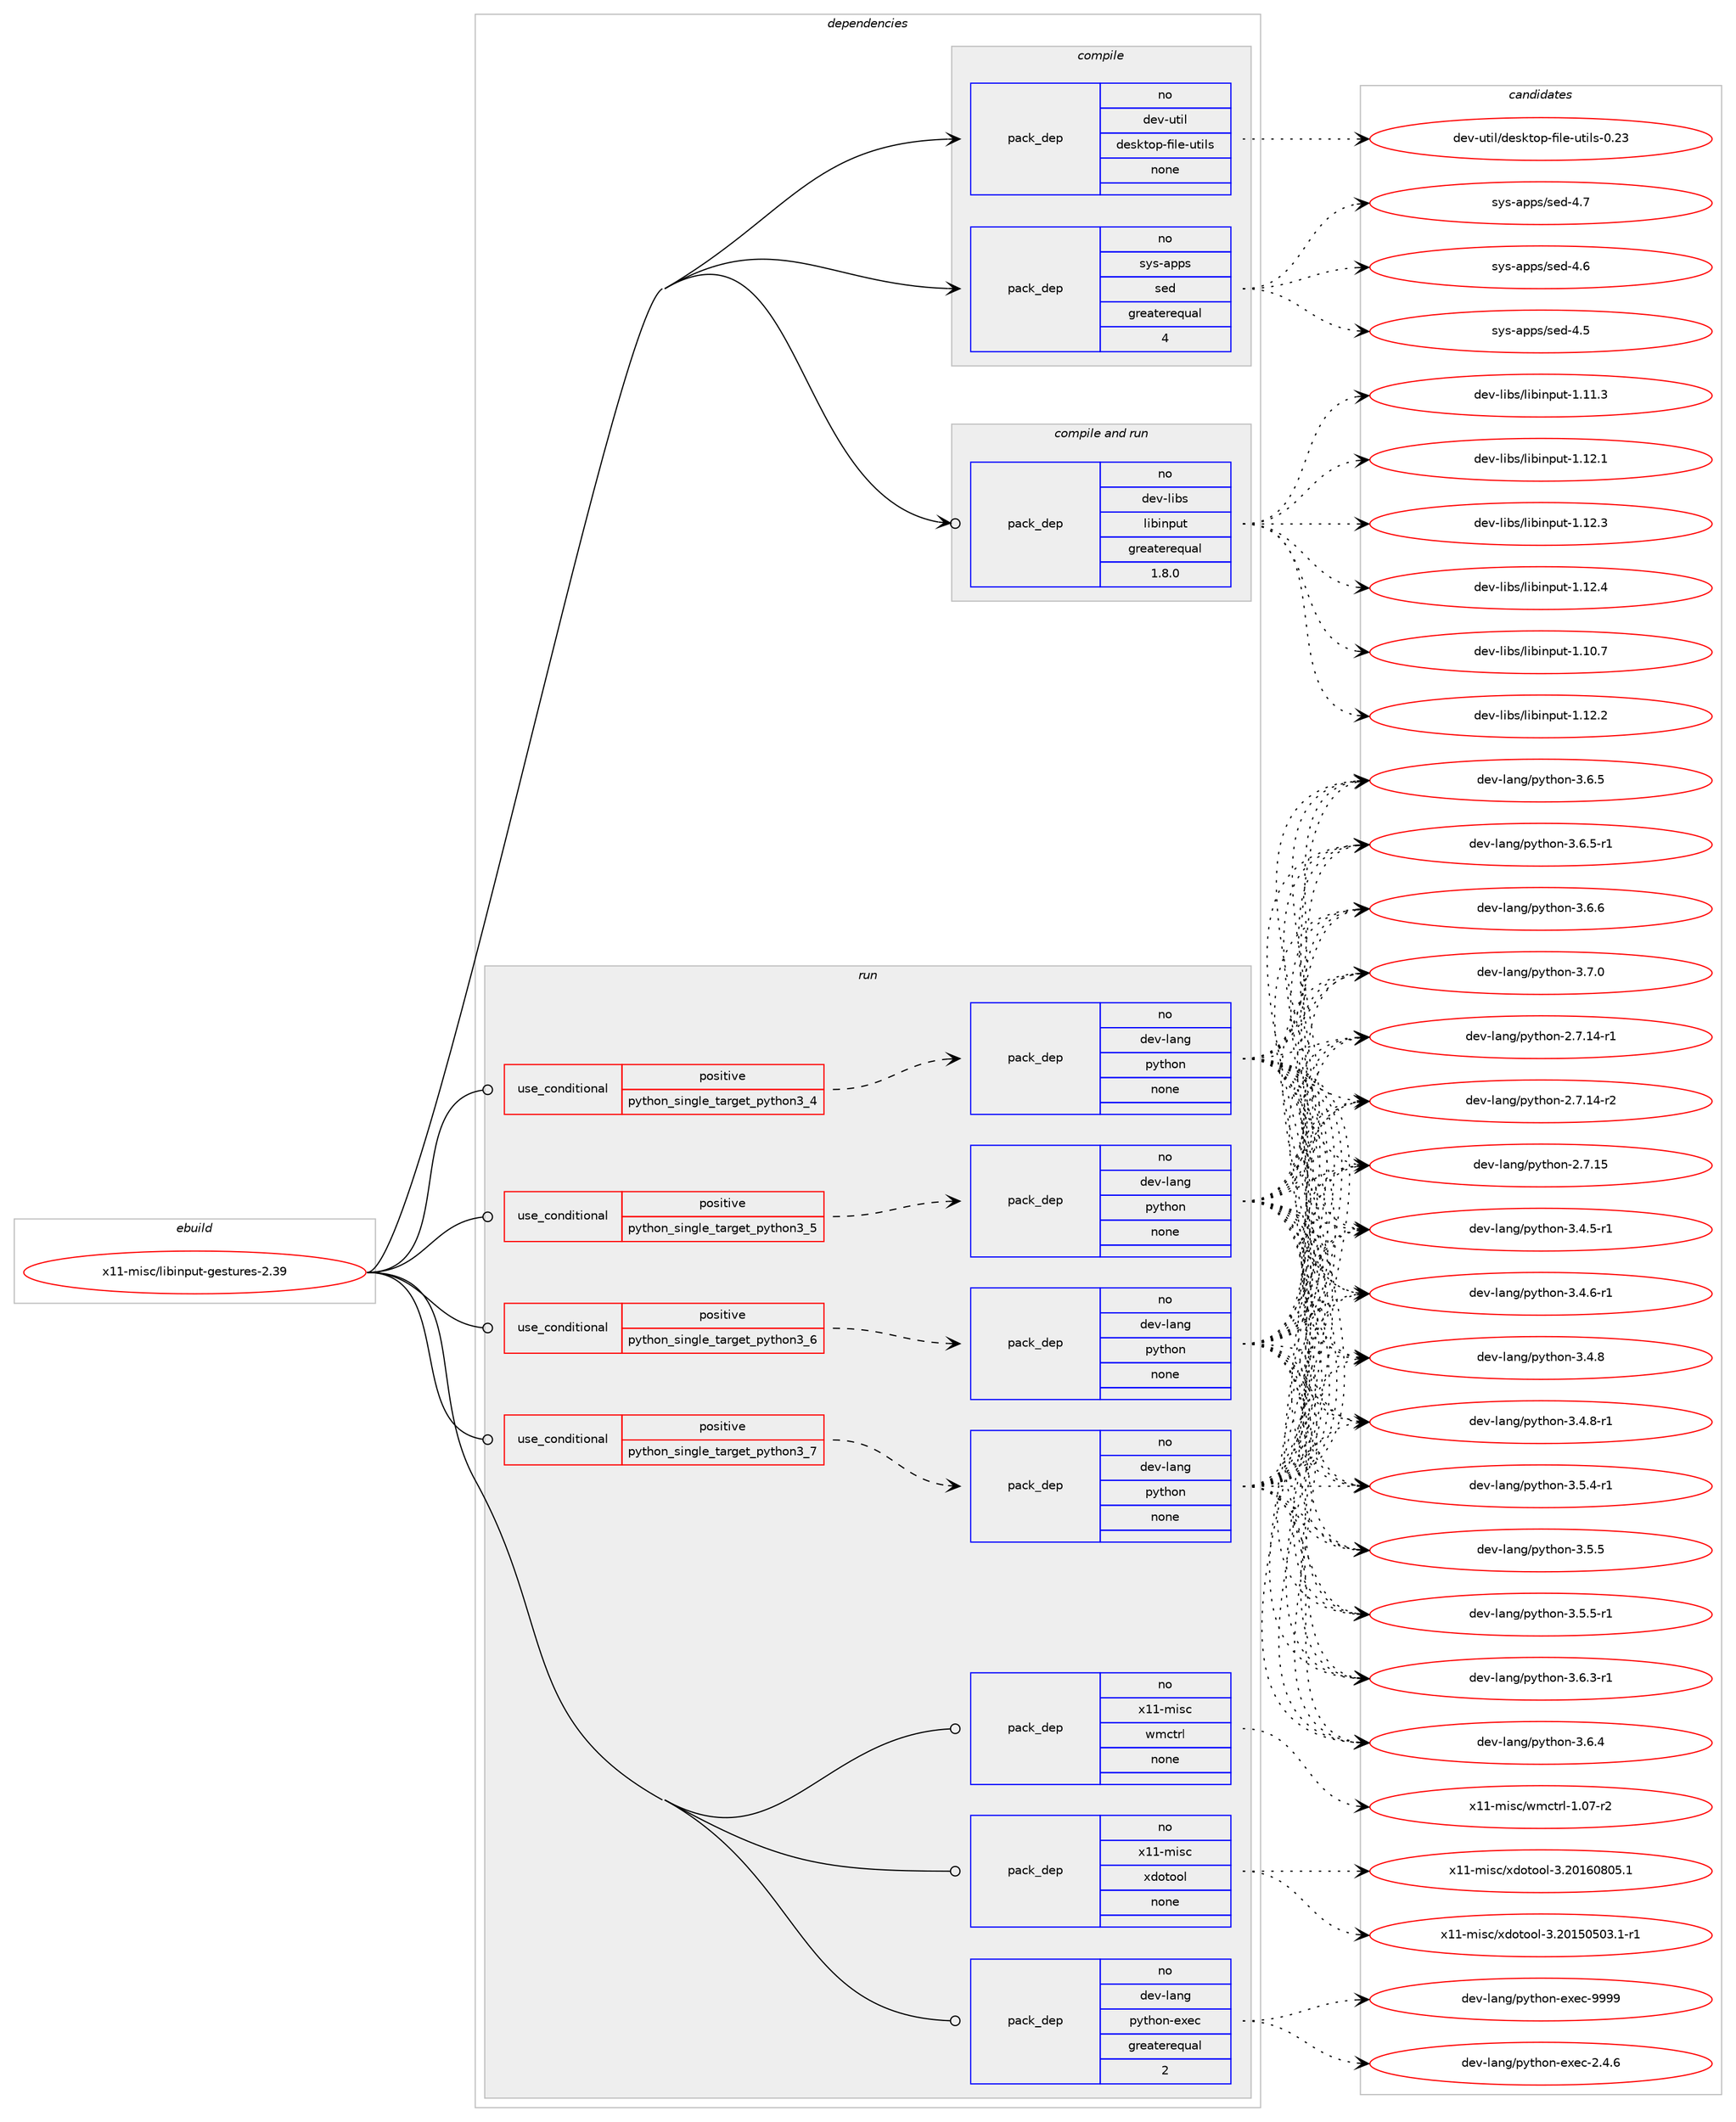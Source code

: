 digraph prolog {

# *************
# Graph options
# *************

newrank=true;
concentrate=true;
compound=true;
graph [rankdir=LR,fontname=Helvetica,fontsize=10,ranksep=1.5];#, ranksep=2.5, nodesep=0.2];
edge  [arrowhead=vee];
node  [fontname=Helvetica,fontsize=10];

# **********
# The ebuild
# **********

subgraph cluster_leftcol {
color=gray;
rank=same;
label=<<i>ebuild</i>>;
id [label="x11-misc/libinput-gestures-2.39", color=red, width=4, href="../x11-misc/libinput-gestures-2.39.svg"];
}

# ****************
# The dependencies
# ****************

subgraph cluster_midcol {
color=gray;
label=<<i>dependencies</i>>;
subgraph cluster_compile {
fillcolor="#eeeeee";
style=filled;
label=<<i>compile</i>>;
subgraph pack7970 {
dependency10152 [label=<<TABLE BORDER="0" CELLBORDER="1" CELLSPACING="0" CELLPADDING="4" WIDTH="220"><TR><TD ROWSPAN="6" CELLPADDING="30">pack_dep</TD></TR><TR><TD WIDTH="110">no</TD></TR><TR><TD>dev-util</TD></TR><TR><TD>desktop-file-utils</TD></TR><TR><TD>none</TD></TR><TR><TD></TD></TR></TABLE>>, shape=none, color=blue];
}
id:e -> dependency10152:w [weight=20,style="solid",arrowhead="vee"];
subgraph pack7971 {
dependency10153 [label=<<TABLE BORDER="0" CELLBORDER="1" CELLSPACING="0" CELLPADDING="4" WIDTH="220"><TR><TD ROWSPAN="6" CELLPADDING="30">pack_dep</TD></TR><TR><TD WIDTH="110">no</TD></TR><TR><TD>sys-apps</TD></TR><TR><TD>sed</TD></TR><TR><TD>greaterequal</TD></TR><TR><TD>4</TD></TR></TABLE>>, shape=none, color=blue];
}
id:e -> dependency10153:w [weight=20,style="solid",arrowhead="vee"];
}
subgraph cluster_compileandrun {
fillcolor="#eeeeee";
style=filled;
label=<<i>compile and run</i>>;
subgraph pack7972 {
dependency10154 [label=<<TABLE BORDER="0" CELLBORDER="1" CELLSPACING="0" CELLPADDING="4" WIDTH="220"><TR><TD ROWSPAN="6" CELLPADDING="30">pack_dep</TD></TR><TR><TD WIDTH="110">no</TD></TR><TR><TD>dev-libs</TD></TR><TR><TD>libinput</TD></TR><TR><TD>greaterequal</TD></TR><TR><TD>1.8.0</TD></TR></TABLE>>, shape=none, color=blue];
}
id:e -> dependency10154:w [weight=20,style="solid",arrowhead="odotvee"];
}
subgraph cluster_run {
fillcolor="#eeeeee";
style=filled;
label=<<i>run</i>>;
subgraph cond1959 {
dependency10155 [label=<<TABLE BORDER="0" CELLBORDER="1" CELLSPACING="0" CELLPADDING="4"><TR><TD ROWSPAN="3" CELLPADDING="10">use_conditional</TD></TR><TR><TD>positive</TD></TR><TR><TD>python_single_target_python3_4</TD></TR></TABLE>>, shape=none, color=red];
subgraph pack7973 {
dependency10156 [label=<<TABLE BORDER="0" CELLBORDER="1" CELLSPACING="0" CELLPADDING="4" WIDTH="220"><TR><TD ROWSPAN="6" CELLPADDING="30">pack_dep</TD></TR><TR><TD WIDTH="110">no</TD></TR><TR><TD>dev-lang</TD></TR><TR><TD>python</TD></TR><TR><TD>none</TD></TR><TR><TD></TD></TR></TABLE>>, shape=none, color=blue];
}
dependency10155:e -> dependency10156:w [weight=20,style="dashed",arrowhead="vee"];
}
id:e -> dependency10155:w [weight=20,style="solid",arrowhead="odot"];
subgraph cond1960 {
dependency10157 [label=<<TABLE BORDER="0" CELLBORDER="1" CELLSPACING="0" CELLPADDING="4"><TR><TD ROWSPAN="3" CELLPADDING="10">use_conditional</TD></TR><TR><TD>positive</TD></TR><TR><TD>python_single_target_python3_5</TD></TR></TABLE>>, shape=none, color=red];
subgraph pack7974 {
dependency10158 [label=<<TABLE BORDER="0" CELLBORDER="1" CELLSPACING="0" CELLPADDING="4" WIDTH="220"><TR><TD ROWSPAN="6" CELLPADDING="30">pack_dep</TD></TR><TR><TD WIDTH="110">no</TD></TR><TR><TD>dev-lang</TD></TR><TR><TD>python</TD></TR><TR><TD>none</TD></TR><TR><TD></TD></TR></TABLE>>, shape=none, color=blue];
}
dependency10157:e -> dependency10158:w [weight=20,style="dashed",arrowhead="vee"];
}
id:e -> dependency10157:w [weight=20,style="solid",arrowhead="odot"];
subgraph cond1961 {
dependency10159 [label=<<TABLE BORDER="0" CELLBORDER="1" CELLSPACING="0" CELLPADDING="4"><TR><TD ROWSPAN="3" CELLPADDING="10">use_conditional</TD></TR><TR><TD>positive</TD></TR><TR><TD>python_single_target_python3_6</TD></TR></TABLE>>, shape=none, color=red];
subgraph pack7975 {
dependency10160 [label=<<TABLE BORDER="0" CELLBORDER="1" CELLSPACING="0" CELLPADDING="4" WIDTH="220"><TR><TD ROWSPAN="6" CELLPADDING="30">pack_dep</TD></TR><TR><TD WIDTH="110">no</TD></TR><TR><TD>dev-lang</TD></TR><TR><TD>python</TD></TR><TR><TD>none</TD></TR><TR><TD></TD></TR></TABLE>>, shape=none, color=blue];
}
dependency10159:e -> dependency10160:w [weight=20,style="dashed",arrowhead="vee"];
}
id:e -> dependency10159:w [weight=20,style="solid",arrowhead="odot"];
subgraph cond1962 {
dependency10161 [label=<<TABLE BORDER="0" CELLBORDER="1" CELLSPACING="0" CELLPADDING="4"><TR><TD ROWSPAN="3" CELLPADDING="10">use_conditional</TD></TR><TR><TD>positive</TD></TR><TR><TD>python_single_target_python3_7</TD></TR></TABLE>>, shape=none, color=red];
subgraph pack7976 {
dependency10162 [label=<<TABLE BORDER="0" CELLBORDER="1" CELLSPACING="0" CELLPADDING="4" WIDTH="220"><TR><TD ROWSPAN="6" CELLPADDING="30">pack_dep</TD></TR><TR><TD WIDTH="110">no</TD></TR><TR><TD>dev-lang</TD></TR><TR><TD>python</TD></TR><TR><TD>none</TD></TR><TR><TD></TD></TR></TABLE>>, shape=none, color=blue];
}
dependency10161:e -> dependency10162:w [weight=20,style="dashed",arrowhead="vee"];
}
id:e -> dependency10161:w [weight=20,style="solid",arrowhead="odot"];
subgraph pack7977 {
dependency10163 [label=<<TABLE BORDER="0" CELLBORDER="1" CELLSPACING="0" CELLPADDING="4" WIDTH="220"><TR><TD ROWSPAN="6" CELLPADDING="30">pack_dep</TD></TR><TR><TD WIDTH="110">no</TD></TR><TR><TD>dev-lang</TD></TR><TR><TD>python-exec</TD></TR><TR><TD>greaterequal</TD></TR><TR><TD>2</TD></TR></TABLE>>, shape=none, color=blue];
}
id:e -> dependency10163:w [weight=20,style="solid",arrowhead="odot"];
subgraph pack7978 {
dependency10164 [label=<<TABLE BORDER="0" CELLBORDER="1" CELLSPACING="0" CELLPADDING="4" WIDTH="220"><TR><TD ROWSPAN="6" CELLPADDING="30">pack_dep</TD></TR><TR><TD WIDTH="110">no</TD></TR><TR><TD>x11-misc</TD></TR><TR><TD>wmctrl</TD></TR><TR><TD>none</TD></TR><TR><TD></TD></TR></TABLE>>, shape=none, color=blue];
}
id:e -> dependency10164:w [weight=20,style="solid",arrowhead="odot"];
subgraph pack7979 {
dependency10165 [label=<<TABLE BORDER="0" CELLBORDER="1" CELLSPACING="0" CELLPADDING="4" WIDTH="220"><TR><TD ROWSPAN="6" CELLPADDING="30">pack_dep</TD></TR><TR><TD WIDTH="110">no</TD></TR><TR><TD>x11-misc</TD></TR><TR><TD>xdotool</TD></TR><TR><TD>none</TD></TR><TR><TD></TD></TR></TABLE>>, shape=none, color=blue];
}
id:e -> dependency10165:w [weight=20,style="solid",arrowhead="odot"];
}
}

# **************
# The candidates
# **************

subgraph cluster_choices {
rank=same;
color=gray;
label=<<i>candidates</i>>;

subgraph choice7970 {
color=black;
nodesep=1;
choice100101118451171161051084710010111510711611111245102105108101451171161051081154548465051 [label="dev-util/desktop-file-utils-0.23", color=red, width=4,href="../dev-util/desktop-file-utils-0.23.svg"];
dependency10152:e -> choice100101118451171161051084710010111510711611111245102105108101451171161051081154548465051:w [style=dotted,weight="100"];
}
subgraph choice7971 {
color=black;
nodesep=1;
choice11512111545971121121154711510110045524654 [label="sys-apps/sed-4.6", color=red, width=4,href="../sys-apps/sed-4.6.svg"];
choice11512111545971121121154711510110045524653 [label="sys-apps/sed-4.5", color=red, width=4,href="../sys-apps/sed-4.5.svg"];
choice11512111545971121121154711510110045524655 [label="sys-apps/sed-4.7", color=red, width=4,href="../sys-apps/sed-4.7.svg"];
dependency10153:e -> choice11512111545971121121154711510110045524654:w [style=dotted,weight="100"];
dependency10153:e -> choice11512111545971121121154711510110045524653:w [style=dotted,weight="100"];
dependency10153:e -> choice11512111545971121121154711510110045524655:w [style=dotted,weight="100"];
}
subgraph choice7972 {
color=black;
nodesep=1;
choice1001011184510810598115471081059810511011211711645494649484655 [label="dev-libs/libinput-1.10.7", color=red, width=4,href="../dev-libs/libinput-1.10.7.svg"];
choice1001011184510810598115471081059810511011211711645494649504650 [label="dev-libs/libinput-1.12.2", color=red, width=4,href="../dev-libs/libinput-1.12.2.svg"];
choice1001011184510810598115471081059810511011211711645494649494651 [label="dev-libs/libinput-1.11.3", color=red, width=4,href="../dev-libs/libinput-1.11.3.svg"];
choice1001011184510810598115471081059810511011211711645494649504649 [label="dev-libs/libinput-1.12.1", color=red, width=4,href="../dev-libs/libinput-1.12.1.svg"];
choice1001011184510810598115471081059810511011211711645494649504651 [label="dev-libs/libinput-1.12.3", color=red, width=4,href="../dev-libs/libinput-1.12.3.svg"];
choice1001011184510810598115471081059810511011211711645494649504652 [label="dev-libs/libinput-1.12.4", color=red, width=4,href="../dev-libs/libinput-1.12.4.svg"];
dependency10154:e -> choice1001011184510810598115471081059810511011211711645494649484655:w [style=dotted,weight="100"];
dependency10154:e -> choice1001011184510810598115471081059810511011211711645494649504650:w [style=dotted,weight="100"];
dependency10154:e -> choice1001011184510810598115471081059810511011211711645494649494651:w [style=dotted,weight="100"];
dependency10154:e -> choice1001011184510810598115471081059810511011211711645494649504649:w [style=dotted,weight="100"];
dependency10154:e -> choice1001011184510810598115471081059810511011211711645494649504651:w [style=dotted,weight="100"];
dependency10154:e -> choice1001011184510810598115471081059810511011211711645494649504652:w [style=dotted,weight="100"];
}
subgraph choice7973 {
color=black;
nodesep=1;
choice100101118451089711010347112121116104111110455046554649524511449 [label="dev-lang/python-2.7.14-r1", color=red, width=4,href="../dev-lang/python-2.7.14-r1.svg"];
choice100101118451089711010347112121116104111110455046554649524511450 [label="dev-lang/python-2.7.14-r2", color=red, width=4,href="../dev-lang/python-2.7.14-r2.svg"];
choice10010111845108971101034711212111610411111045504655464953 [label="dev-lang/python-2.7.15", color=red, width=4,href="../dev-lang/python-2.7.15.svg"];
choice1001011184510897110103471121211161041111104551465246534511449 [label="dev-lang/python-3.4.5-r1", color=red, width=4,href="../dev-lang/python-3.4.5-r1.svg"];
choice1001011184510897110103471121211161041111104551465246544511449 [label="dev-lang/python-3.4.6-r1", color=red, width=4,href="../dev-lang/python-3.4.6-r1.svg"];
choice100101118451089711010347112121116104111110455146524656 [label="dev-lang/python-3.4.8", color=red, width=4,href="../dev-lang/python-3.4.8.svg"];
choice1001011184510897110103471121211161041111104551465246564511449 [label="dev-lang/python-3.4.8-r1", color=red, width=4,href="../dev-lang/python-3.4.8-r1.svg"];
choice1001011184510897110103471121211161041111104551465346524511449 [label="dev-lang/python-3.5.4-r1", color=red, width=4,href="../dev-lang/python-3.5.4-r1.svg"];
choice100101118451089711010347112121116104111110455146534653 [label="dev-lang/python-3.5.5", color=red, width=4,href="../dev-lang/python-3.5.5.svg"];
choice1001011184510897110103471121211161041111104551465346534511449 [label="dev-lang/python-3.5.5-r1", color=red, width=4,href="../dev-lang/python-3.5.5-r1.svg"];
choice1001011184510897110103471121211161041111104551465446514511449 [label="dev-lang/python-3.6.3-r1", color=red, width=4,href="../dev-lang/python-3.6.3-r1.svg"];
choice100101118451089711010347112121116104111110455146544652 [label="dev-lang/python-3.6.4", color=red, width=4,href="../dev-lang/python-3.6.4.svg"];
choice100101118451089711010347112121116104111110455146544653 [label="dev-lang/python-3.6.5", color=red, width=4,href="../dev-lang/python-3.6.5.svg"];
choice1001011184510897110103471121211161041111104551465446534511449 [label="dev-lang/python-3.6.5-r1", color=red, width=4,href="../dev-lang/python-3.6.5-r1.svg"];
choice100101118451089711010347112121116104111110455146544654 [label="dev-lang/python-3.6.6", color=red, width=4,href="../dev-lang/python-3.6.6.svg"];
choice100101118451089711010347112121116104111110455146554648 [label="dev-lang/python-3.7.0", color=red, width=4,href="../dev-lang/python-3.7.0.svg"];
dependency10156:e -> choice100101118451089711010347112121116104111110455046554649524511449:w [style=dotted,weight="100"];
dependency10156:e -> choice100101118451089711010347112121116104111110455046554649524511450:w [style=dotted,weight="100"];
dependency10156:e -> choice10010111845108971101034711212111610411111045504655464953:w [style=dotted,weight="100"];
dependency10156:e -> choice1001011184510897110103471121211161041111104551465246534511449:w [style=dotted,weight="100"];
dependency10156:e -> choice1001011184510897110103471121211161041111104551465246544511449:w [style=dotted,weight="100"];
dependency10156:e -> choice100101118451089711010347112121116104111110455146524656:w [style=dotted,weight="100"];
dependency10156:e -> choice1001011184510897110103471121211161041111104551465246564511449:w [style=dotted,weight="100"];
dependency10156:e -> choice1001011184510897110103471121211161041111104551465346524511449:w [style=dotted,weight="100"];
dependency10156:e -> choice100101118451089711010347112121116104111110455146534653:w [style=dotted,weight="100"];
dependency10156:e -> choice1001011184510897110103471121211161041111104551465346534511449:w [style=dotted,weight="100"];
dependency10156:e -> choice1001011184510897110103471121211161041111104551465446514511449:w [style=dotted,weight="100"];
dependency10156:e -> choice100101118451089711010347112121116104111110455146544652:w [style=dotted,weight="100"];
dependency10156:e -> choice100101118451089711010347112121116104111110455146544653:w [style=dotted,weight="100"];
dependency10156:e -> choice1001011184510897110103471121211161041111104551465446534511449:w [style=dotted,weight="100"];
dependency10156:e -> choice100101118451089711010347112121116104111110455146544654:w [style=dotted,weight="100"];
dependency10156:e -> choice100101118451089711010347112121116104111110455146554648:w [style=dotted,weight="100"];
}
subgraph choice7974 {
color=black;
nodesep=1;
choice100101118451089711010347112121116104111110455046554649524511449 [label="dev-lang/python-2.7.14-r1", color=red, width=4,href="../dev-lang/python-2.7.14-r1.svg"];
choice100101118451089711010347112121116104111110455046554649524511450 [label="dev-lang/python-2.7.14-r2", color=red, width=4,href="../dev-lang/python-2.7.14-r2.svg"];
choice10010111845108971101034711212111610411111045504655464953 [label="dev-lang/python-2.7.15", color=red, width=4,href="../dev-lang/python-2.7.15.svg"];
choice1001011184510897110103471121211161041111104551465246534511449 [label="dev-lang/python-3.4.5-r1", color=red, width=4,href="../dev-lang/python-3.4.5-r1.svg"];
choice1001011184510897110103471121211161041111104551465246544511449 [label="dev-lang/python-3.4.6-r1", color=red, width=4,href="../dev-lang/python-3.4.6-r1.svg"];
choice100101118451089711010347112121116104111110455146524656 [label="dev-lang/python-3.4.8", color=red, width=4,href="../dev-lang/python-3.4.8.svg"];
choice1001011184510897110103471121211161041111104551465246564511449 [label="dev-lang/python-3.4.8-r1", color=red, width=4,href="../dev-lang/python-3.4.8-r1.svg"];
choice1001011184510897110103471121211161041111104551465346524511449 [label="dev-lang/python-3.5.4-r1", color=red, width=4,href="../dev-lang/python-3.5.4-r1.svg"];
choice100101118451089711010347112121116104111110455146534653 [label="dev-lang/python-3.5.5", color=red, width=4,href="../dev-lang/python-3.5.5.svg"];
choice1001011184510897110103471121211161041111104551465346534511449 [label="dev-lang/python-3.5.5-r1", color=red, width=4,href="../dev-lang/python-3.5.5-r1.svg"];
choice1001011184510897110103471121211161041111104551465446514511449 [label="dev-lang/python-3.6.3-r1", color=red, width=4,href="../dev-lang/python-3.6.3-r1.svg"];
choice100101118451089711010347112121116104111110455146544652 [label="dev-lang/python-3.6.4", color=red, width=4,href="../dev-lang/python-3.6.4.svg"];
choice100101118451089711010347112121116104111110455146544653 [label="dev-lang/python-3.6.5", color=red, width=4,href="../dev-lang/python-3.6.5.svg"];
choice1001011184510897110103471121211161041111104551465446534511449 [label="dev-lang/python-3.6.5-r1", color=red, width=4,href="../dev-lang/python-3.6.5-r1.svg"];
choice100101118451089711010347112121116104111110455146544654 [label="dev-lang/python-3.6.6", color=red, width=4,href="../dev-lang/python-3.6.6.svg"];
choice100101118451089711010347112121116104111110455146554648 [label="dev-lang/python-3.7.0", color=red, width=4,href="../dev-lang/python-3.7.0.svg"];
dependency10158:e -> choice100101118451089711010347112121116104111110455046554649524511449:w [style=dotted,weight="100"];
dependency10158:e -> choice100101118451089711010347112121116104111110455046554649524511450:w [style=dotted,weight="100"];
dependency10158:e -> choice10010111845108971101034711212111610411111045504655464953:w [style=dotted,weight="100"];
dependency10158:e -> choice1001011184510897110103471121211161041111104551465246534511449:w [style=dotted,weight="100"];
dependency10158:e -> choice1001011184510897110103471121211161041111104551465246544511449:w [style=dotted,weight="100"];
dependency10158:e -> choice100101118451089711010347112121116104111110455146524656:w [style=dotted,weight="100"];
dependency10158:e -> choice1001011184510897110103471121211161041111104551465246564511449:w [style=dotted,weight="100"];
dependency10158:e -> choice1001011184510897110103471121211161041111104551465346524511449:w [style=dotted,weight="100"];
dependency10158:e -> choice100101118451089711010347112121116104111110455146534653:w [style=dotted,weight="100"];
dependency10158:e -> choice1001011184510897110103471121211161041111104551465346534511449:w [style=dotted,weight="100"];
dependency10158:e -> choice1001011184510897110103471121211161041111104551465446514511449:w [style=dotted,weight="100"];
dependency10158:e -> choice100101118451089711010347112121116104111110455146544652:w [style=dotted,weight="100"];
dependency10158:e -> choice100101118451089711010347112121116104111110455146544653:w [style=dotted,weight="100"];
dependency10158:e -> choice1001011184510897110103471121211161041111104551465446534511449:w [style=dotted,weight="100"];
dependency10158:e -> choice100101118451089711010347112121116104111110455146544654:w [style=dotted,weight="100"];
dependency10158:e -> choice100101118451089711010347112121116104111110455146554648:w [style=dotted,weight="100"];
}
subgraph choice7975 {
color=black;
nodesep=1;
choice100101118451089711010347112121116104111110455046554649524511449 [label="dev-lang/python-2.7.14-r1", color=red, width=4,href="../dev-lang/python-2.7.14-r1.svg"];
choice100101118451089711010347112121116104111110455046554649524511450 [label="dev-lang/python-2.7.14-r2", color=red, width=4,href="../dev-lang/python-2.7.14-r2.svg"];
choice10010111845108971101034711212111610411111045504655464953 [label="dev-lang/python-2.7.15", color=red, width=4,href="../dev-lang/python-2.7.15.svg"];
choice1001011184510897110103471121211161041111104551465246534511449 [label="dev-lang/python-3.4.5-r1", color=red, width=4,href="../dev-lang/python-3.4.5-r1.svg"];
choice1001011184510897110103471121211161041111104551465246544511449 [label="dev-lang/python-3.4.6-r1", color=red, width=4,href="../dev-lang/python-3.4.6-r1.svg"];
choice100101118451089711010347112121116104111110455146524656 [label="dev-lang/python-3.4.8", color=red, width=4,href="../dev-lang/python-3.4.8.svg"];
choice1001011184510897110103471121211161041111104551465246564511449 [label="dev-lang/python-3.4.8-r1", color=red, width=4,href="../dev-lang/python-3.4.8-r1.svg"];
choice1001011184510897110103471121211161041111104551465346524511449 [label="dev-lang/python-3.5.4-r1", color=red, width=4,href="../dev-lang/python-3.5.4-r1.svg"];
choice100101118451089711010347112121116104111110455146534653 [label="dev-lang/python-3.5.5", color=red, width=4,href="../dev-lang/python-3.5.5.svg"];
choice1001011184510897110103471121211161041111104551465346534511449 [label="dev-lang/python-3.5.5-r1", color=red, width=4,href="../dev-lang/python-3.5.5-r1.svg"];
choice1001011184510897110103471121211161041111104551465446514511449 [label="dev-lang/python-3.6.3-r1", color=red, width=4,href="../dev-lang/python-3.6.3-r1.svg"];
choice100101118451089711010347112121116104111110455146544652 [label="dev-lang/python-3.6.4", color=red, width=4,href="../dev-lang/python-3.6.4.svg"];
choice100101118451089711010347112121116104111110455146544653 [label="dev-lang/python-3.6.5", color=red, width=4,href="../dev-lang/python-3.6.5.svg"];
choice1001011184510897110103471121211161041111104551465446534511449 [label="dev-lang/python-3.6.5-r1", color=red, width=4,href="../dev-lang/python-3.6.5-r1.svg"];
choice100101118451089711010347112121116104111110455146544654 [label="dev-lang/python-3.6.6", color=red, width=4,href="../dev-lang/python-3.6.6.svg"];
choice100101118451089711010347112121116104111110455146554648 [label="dev-lang/python-3.7.0", color=red, width=4,href="../dev-lang/python-3.7.0.svg"];
dependency10160:e -> choice100101118451089711010347112121116104111110455046554649524511449:w [style=dotted,weight="100"];
dependency10160:e -> choice100101118451089711010347112121116104111110455046554649524511450:w [style=dotted,weight="100"];
dependency10160:e -> choice10010111845108971101034711212111610411111045504655464953:w [style=dotted,weight="100"];
dependency10160:e -> choice1001011184510897110103471121211161041111104551465246534511449:w [style=dotted,weight="100"];
dependency10160:e -> choice1001011184510897110103471121211161041111104551465246544511449:w [style=dotted,weight="100"];
dependency10160:e -> choice100101118451089711010347112121116104111110455146524656:w [style=dotted,weight="100"];
dependency10160:e -> choice1001011184510897110103471121211161041111104551465246564511449:w [style=dotted,weight="100"];
dependency10160:e -> choice1001011184510897110103471121211161041111104551465346524511449:w [style=dotted,weight="100"];
dependency10160:e -> choice100101118451089711010347112121116104111110455146534653:w [style=dotted,weight="100"];
dependency10160:e -> choice1001011184510897110103471121211161041111104551465346534511449:w [style=dotted,weight="100"];
dependency10160:e -> choice1001011184510897110103471121211161041111104551465446514511449:w [style=dotted,weight="100"];
dependency10160:e -> choice100101118451089711010347112121116104111110455146544652:w [style=dotted,weight="100"];
dependency10160:e -> choice100101118451089711010347112121116104111110455146544653:w [style=dotted,weight="100"];
dependency10160:e -> choice1001011184510897110103471121211161041111104551465446534511449:w [style=dotted,weight="100"];
dependency10160:e -> choice100101118451089711010347112121116104111110455146544654:w [style=dotted,weight="100"];
dependency10160:e -> choice100101118451089711010347112121116104111110455146554648:w [style=dotted,weight="100"];
}
subgraph choice7976 {
color=black;
nodesep=1;
choice100101118451089711010347112121116104111110455046554649524511449 [label="dev-lang/python-2.7.14-r1", color=red, width=4,href="../dev-lang/python-2.7.14-r1.svg"];
choice100101118451089711010347112121116104111110455046554649524511450 [label="dev-lang/python-2.7.14-r2", color=red, width=4,href="../dev-lang/python-2.7.14-r2.svg"];
choice10010111845108971101034711212111610411111045504655464953 [label="dev-lang/python-2.7.15", color=red, width=4,href="../dev-lang/python-2.7.15.svg"];
choice1001011184510897110103471121211161041111104551465246534511449 [label="dev-lang/python-3.4.5-r1", color=red, width=4,href="../dev-lang/python-3.4.5-r1.svg"];
choice1001011184510897110103471121211161041111104551465246544511449 [label="dev-lang/python-3.4.6-r1", color=red, width=4,href="../dev-lang/python-3.4.6-r1.svg"];
choice100101118451089711010347112121116104111110455146524656 [label="dev-lang/python-3.4.8", color=red, width=4,href="../dev-lang/python-3.4.8.svg"];
choice1001011184510897110103471121211161041111104551465246564511449 [label="dev-lang/python-3.4.8-r1", color=red, width=4,href="../dev-lang/python-3.4.8-r1.svg"];
choice1001011184510897110103471121211161041111104551465346524511449 [label="dev-lang/python-3.5.4-r1", color=red, width=4,href="../dev-lang/python-3.5.4-r1.svg"];
choice100101118451089711010347112121116104111110455146534653 [label="dev-lang/python-3.5.5", color=red, width=4,href="../dev-lang/python-3.5.5.svg"];
choice1001011184510897110103471121211161041111104551465346534511449 [label="dev-lang/python-3.5.5-r1", color=red, width=4,href="../dev-lang/python-3.5.5-r1.svg"];
choice1001011184510897110103471121211161041111104551465446514511449 [label="dev-lang/python-3.6.3-r1", color=red, width=4,href="../dev-lang/python-3.6.3-r1.svg"];
choice100101118451089711010347112121116104111110455146544652 [label="dev-lang/python-3.6.4", color=red, width=4,href="../dev-lang/python-3.6.4.svg"];
choice100101118451089711010347112121116104111110455146544653 [label="dev-lang/python-3.6.5", color=red, width=4,href="../dev-lang/python-3.6.5.svg"];
choice1001011184510897110103471121211161041111104551465446534511449 [label="dev-lang/python-3.6.5-r1", color=red, width=4,href="../dev-lang/python-3.6.5-r1.svg"];
choice100101118451089711010347112121116104111110455146544654 [label="dev-lang/python-3.6.6", color=red, width=4,href="../dev-lang/python-3.6.6.svg"];
choice100101118451089711010347112121116104111110455146554648 [label="dev-lang/python-3.7.0", color=red, width=4,href="../dev-lang/python-3.7.0.svg"];
dependency10162:e -> choice100101118451089711010347112121116104111110455046554649524511449:w [style=dotted,weight="100"];
dependency10162:e -> choice100101118451089711010347112121116104111110455046554649524511450:w [style=dotted,weight="100"];
dependency10162:e -> choice10010111845108971101034711212111610411111045504655464953:w [style=dotted,weight="100"];
dependency10162:e -> choice1001011184510897110103471121211161041111104551465246534511449:w [style=dotted,weight="100"];
dependency10162:e -> choice1001011184510897110103471121211161041111104551465246544511449:w [style=dotted,weight="100"];
dependency10162:e -> choice100101118451089711010347112121116104111110455146524656:w [style=dotted,weight="100"];
dependency10162:e -> choice1001011184510897110103471121211161041111104551465246564511449:w [style=dotted,weight="100"];
dependency10162:e -> choice1001011184510897110103471121211161041111104551465346524511449:w [style=dotted,weight="100"];
dependency10162:e -> choice100101118451089711010347112121116104111110455146534653:w [style=dotted,weight="100"];
dependency10162:e -> choice1001011184510897110103471121211161041111104551465346534511449:w [style=dotted,weight="100"];
dependency10162:e -> choice1001011184510897110103471121211161041111104551465446514511449:w [style=dotted,weight="100"];
dependency10162:e -> choice100101118451089711010347112121116104111110455146544652:w [style=dotted,weight="100"];
dependency10162:e -> choice100101118451089711010347112121116104111110455146544653:w [style=dotted,weight="100"];
dependency10162:e -> choice1001011184510897110103471121211161041111104551465446534511449:w [style=dotted,weight="100"];
dependency10162:e -> choice100101118451089711010347112121116104111110455146544654:w [style=dotted,weight="100"];
dependency10162:e -> choice100101118451089711010347112121116104111110455146554648:w [style=dotted,weight="100"];
}
subgraph choice7977 {
color=black;
nodesep=1;
choice1001011184510897110103471121211161041111104510112010199455046524654 [label="dev-lang/python-exec-2.4.6", color=red, width=4,href="../dev-lang/python-exec-2.4.6.svg"];
choice10010111845108971101034711212111610411111045101120101994557575757 [label="dev-lang/python-exec-9999", color=red, width=4,href="../dev-lang/python-exec-9999.svg"];
dependency10163:e -> choice1001011184510897110103471121211161041111104510112010199455046524654:w [style=dotted,weight="100"];
dependency10163:e -> choice10010111845108971101034711212111610411111045101120101994557575757:w [style=dotted,weight="100"];
}
subgraph choice7978 {
color=black;
nodesep=1;
choice12049494510910511599471191099911611410845494648554511450 [label="x11-misc/wmctrl-1.07-r2", color=red, width=4,href="../x11-misc/wmctrl-1.07-r2.svg"];
dependency10164:e -> choice12049494510910511599471191099911611410845494648554511450:w [style=dotted,weight="100"];
}
subgraph choice7979 {
color=black;
nodesep=1;
choice1204949451091051159947120100111116111111108455146504849534853485146494511449 [label="x11-misc/xdotool-3.20150503.1-r1", color=red, width=4,href="../x11-misc/xdotool-3.20150503.1-r1.svg"];
choice120494945109105115994712010011111611111110845514650484954485648534649 [label="x11-misc/xdotool-3.20160805.1", color=red, width=4,href="../x11-misc/xdotool-3.20160805.1.svg"];
dependency10165:e -> choice1204949451091051159947120100111116111111108455146504849534853485146494511449:w [style=dotted,weight="100"];
dependency10165:e -> choice120494945109105115994712010011111611111110845514650484954485648534649:w [style=dotted,weight="100"];
}
}

}
